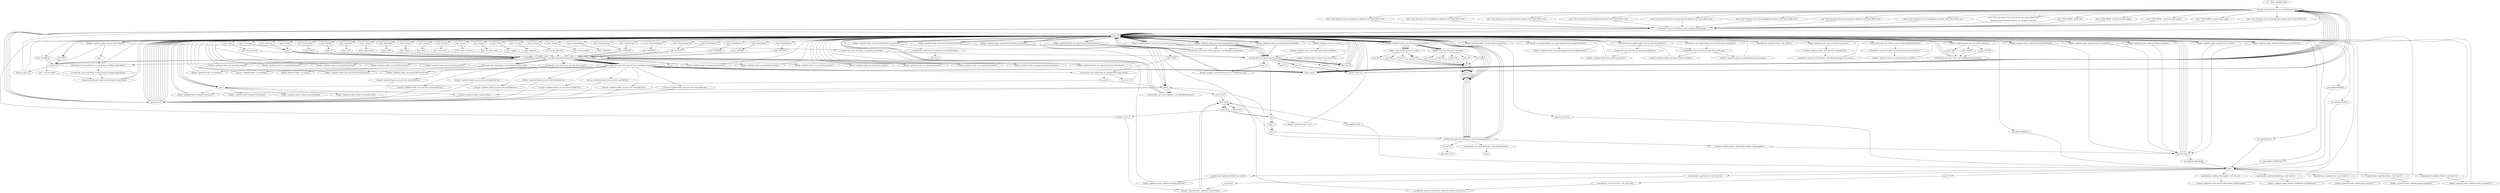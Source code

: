 digraph "" {
    "r0 := @this: goldchat.loader"
    "staticget <java.lang.System: java.io.PrintStream out>"
    "r0 := @this: goldchat.loader"->"staticget <java.lang.System: java.io.PrintStream out>";
    "push \"GOLD Chat Room v5.0 by Chat-Forum.com (Client Build 5.00a)\r\n\u00a9Copyright 2010 ASCII Software Ltd, All Rights Reserved.\""
    "staticget <java.lang.System: java.io.PrintStream out>"->"push \"GOLD Chat Room v5.0 by Chat-Forum.com (Client Build 5.00a)\r\n\u00a9Copyright 2010 ASCII Software Ltd, All Rights Reserved.\"";
    "virtualinvoke <java.io.PrintStream: void println(java.lang.String)>"
    "push \"GOLD Chat Room v5.0 by Chat-Forum.com (Client Build 5.00a)\r\n\u00a9Copyright 2010 ASCII Software Ltd, All Rights Reserved.\""->"virtualinvoke <java.io.PrintStream: void println(java.lang.String)>";
    "load.r r0"
    "virtualinvoke <java.io.PrintStream: void println(java.lang.String)>"->"load.r r0";
    "load.r r0"->"load.r r0";
    "push \"RoomId\""
    "load.r r0"->"push \"RoomId\"";
    "push \"#\""
    "push \"RoomId\""->"push \"#\"";
    "virtualinvoke <goldchat.loader: java.lang.String getParameter(java.lang.String,java.lang.String)>"
    "push \"#\""->"virtualinvoke <goldchat.loader: java.lang.String getParameter(java.lang.String,java.lang.String)>";
    "fieldput <goldchat.loader: java.lang.String RoomId>"
    "virtualinvoke <goldchat.loader: java.lang.String getParameter(java.lang.String,java.lang.String)>"->"fieldput <goldchat.loader: java.lang.String RoomId>";
    "fieldput <goldchat.loader: java.lang.String RoomId>"->"load.r r0";
    "push \"AsciiDebug\""
    "load.r r0"->"push \"AsciiDebug\"";
    "push \"0\""
    "push \"AsciiDebug\""->"push \"0\"";
    "push \"0\""->"virtualinvoke <goldchat.loader: java.lang.String getParameter(java.lang.String,java.lang.String)>";
    "push \"1\""
    "virtualinvoke <goldchat.loader: java.lang.String getParameter(java.lang.String,java.lang.String)>"->"push \"1\"";
    "virtualinvoke <java.lang.String: int compareTo(java.lang.String)>"
    "push \"1\""->"virtualinvoke <java.lang.String: int compareTo(java.lang.String)>";
    "ifne push 0"
    "virtualinvoke <java.lang.String: int compareTo(java.lang.String)>"->"ifne push 0";
    "push 1"
    "ifne push 0"->"push 1";
    "staticput <goldchat.loader: boolean Debug>"
    "push 1"->"staticput <goldchat.loader: boolean Debug>";
    "goto load.r r0"
    "staticput <goldchat.loader: boolean Debug>"->"goto load.r r0";
    "goto load.r r0"->"load.r r0";
    "push \"PID\""
    "load.r r0"->"push \"PID\"";
    "push \"PID\""->"push \"0\"";
    "push \"0\""->"virtualinvoke <goldchat.loader: java.lang.String getParameter(java.lang.String,java.lang.String)>";
    "virtualinvoke <goldchat.loader: java.lang.String getParameter(java.lang.String,java.lang.String)>"->"push \"0\"";
    "ifcmpne.r load.r r0"
    "push \"0\""->"ifcmpne.r load.r r0";
    "ifcmpne.r load.r r0"->"staticget <java.lang.System: java.io.PrintStream out>";
    "push \"CODE ERROR - Invalid PID\""
    "staticget <java.lang.System: java.io.PrintStream out>"->"push \"CODE ERROR - Invalid PID\"";
    "push \"CODE ERROR - Invalid PID\""->"virtualinvoke <java.io.PrintStream: void println(java.lang.String)>";
    "virtualinvoke <java.io.PrintStream: void println(java.lang.String)>"->"goto load.r r0";
    "goto load.r r0"->"load.r r0";
    "load.r r0"->"load.r r0";
    "push \"LoopDelay\""
    "load.r r0"->"push \"LoopDelay\"";
    "push \"100\""
    "push \"LoopDelay\""->"push \"100\"";
    "push \"100\""->"virtualinvoke <goldchat.loader: java.lang.String getParameter(java.lang.String,java.lang.String)>";
    "staticinvoke <java.lang.Integer: int parseInt(java.lang.String)>"
    "virtualinvoke <goldchat.loader: java.lang.String getParameter(java.lang.String,java.lang.String)>"->"staticinvoke <java.lang.Integer: int parseInt(java.lang.String)>";
    "fieldput <goldchat.loader: int loopDelay>"
    "staticinvoke <java.lang.Integer: int parseInt(java.lang.String)>"->"fieldput <goldchat.loader: int loopDelay>";
    "fieldput <goldchat.loader: int loopDelay>"->"load.r r0";
    "push \"RoomDelay\""
    "load.r r0"->"push \"RoomDelay\"";
    "push \"1000\""
    "push \"RoomDelay\""->"push \"1000\"";
    "push \"1000\""->"virtualinvoke <goldchat.loader: java.lang.String getParameter(java.lang.String,java.lang.String)>";
    "virtualinvoke <goldchat.loader: java.lang.String getParameter(java.lang.String,java.lang.String)>"->"staticinvoke <java.lang.Integer: int parseInt(java.lang.String)>";
    "staticput <goldchat.loader: int roomDelay>"
    "staticinvoke <java.lang.Integer: int parseInt(java.lang.String)>"->"staticput <goldchat.loader: int roomDelay>";
    "staticput <goldchat.loader: int roomDelay>"->"load.r r0";
    "load.r r0"->"load.r r0";
    "push \"Action1\""
    "load.r r0"->"push \"Action1\"";
    "push \"laughs out loud\""
    "push \"Action1\""->"push \"laughs out loud\"";
    "push \"laughs out loud\""->"virtualinvoke <goldchat.loader: java.lang.String getParameter(java.lang.String,java.lang.String)>";
    "fieldput <goldchat.loader: java.lang.String Action1>"
    "virtualinvoke <goldchat.loader: java.lang.String getParameter(java.lang.String,java.lang.String)>"->"fieldput <goldchat.loader: java.lang.String Action1>";
    "fieldput <goldchat.loader: java.lang.String Action1>"->"load.r r0";
    "load.r r0"->"load.r r0";
    "push \"Action2\""
    "load.r r0"->"push \"Action2\"";
    "push \"looks around\""
    "push \"Action2\""->"push \"looks around\"";
    "push \"looks around\""->"virtualinvoke <goldchat.loader: java.lang.String getParameter(java.lang.String,java.lang.String)>";
    "fieldput <goldchat.loader: java.lang.String Action2>"
    "virtualinvoke <goldchat.loader: java.lang.String getParameter(java.lang.String,java.lang.String)>"->"fieldput <goldchat.loader: java.lang.String Action2>";
    "fieldput <goldchat.loader: java.lang.String Action2>"->"load.r r0";
    "load.r r0"->"load.r r0";
    "push \"Action3\""
    "load.r r0"->"push \"Action3\"";
    "push \"smiles\""
    "push \"Action3\""->"push \"smiles\"";
    "push \"smiles\""->"virtualinvoke <goldchat.loader: java.lang.String getParameter(java.lang.String,java.lang.String)>";
    "fieldput <goldchat.loader: java.lang.String Action3>"
    "virtualinvoke <goldchat.loader: java.lang.String getParameter(java.lang.String,java.lang.String)>"->"fieldput <goldchat.loader: java.lang.String Action3>";
    "fieldput <goldchat.loader: java.lang.String Action3>"->"load.r r0";
    "load.r r0"->"load.r r0";
    "push \"Action4\""
    "load.r r0"->"push \"Action4\"";
    "push \"grins\""
    "push \"Action4\""->"push \"grins\"";
    "push \"grins\""->"virtualinvoke <goldchat.loader: java.lang.String getParameter(java.lang.String,java.lang.String)>";
    "fieldput <goldchat.loader: java.lang.String Action4>"
    "virtualinvoke <goldchat.loader: java.lang.String getParameter(java.lang.String,java.lang.String)>"->"fieldput <goldchat.loader: java.lang.String Action4>";
    "fieldput <goldchat.loader: java.lang.String Action4>"->"load.r r0";
    "load.r r0"->"load.r r0";
    "push \"Action5\""
    "load.r r0"->"push \"Action5\"";
    "push \"runs away\""
    "push \"Action5\""->"push \"runs away\"";
    "push \"runs away\""->"virtualinvoke <goldchat.loader: java.lang.String getParameter(java.lang.String,java.lang.String)>";
    "fieldput <goldchat.loader: java.lang.String Action5>"
    "virtualinvoke <goldchat.loader: java.lang.String getParameter(java.lang.String,java.lang.String)>"->"fieldput <goldchat.loader: java.lang.String Action5>";
    "fieldput <goldchat.loader: java.lang.String Action5>"->"load.r r0";
    "load.r r0"->"load.r r0";
    "push \"Action6\""
    "load.r r0"->"push \"Action6\"";
    "push \"cries like a baby\""
    "push \"Action6\""->"push \"cries like a baby\"";
    "push \"cries like a baby\""->"virtualinvoke <goldchat.loader: java.lang.String getParameter(java.lang.String,java.lang.String)>";
    "fieldput <goldchat.loader: java.lang.String Action6>"
    "virtualinvoke <goldchat.loader: java.lang.String getParameter(java.lang.String,java.lang.String)>"->"fieldput <goldchat.loader: java.lang.String Action6>";
    "fieldput <goldchat.loader: java.lang.String Action6>"->"load.r r0";
    "load.r r0"->"load.r r0";
    "push \"Action7\""
    "load.r r0"->"push \"Action7\"";
    "push \"giggles\""
    "push \"Action7\""->"push \"giggles\"";
    "push \"giggles\""->"virtualinvoke <goldchat.loader: java.lang.String getParameter(java.lang.String,java.lang.String)>";
    "fieldput <goldchat.loader: java.lang.String Action7>"
    "virtualinvoke <goldchat.loader: java.lang.String getParameter(java.lang.String,java.lang.String)>"->"fieldput <goldchat.loader: java.lang.String Action7>";
    "fieldput <goldchat.loader: java.lang.String Action7>"->"load.r r0";
    "load.r r0"->"load.r r0";
    "push \"Action8\""
    "load.r r0"->"push \"Action8\"";
    "push \"applauds\""
    "push \"Action8\""->"push \"applauds\"";
    "push \"applauds\""->"virtualinvoke <goldchat.loader: java.lang.String getParameter(java.lang.String,java.lang.String)>";
    "fieldput <goldchat.loader: java.lang.String Action8>"
    "virtualinvoke <goldchat.loader: java.lang.String getParameter(java.lang.String,java.lang.String)>"->"fieldput <goldchat.loader: java.lang.String Action8>";
    "fieldput <goldchat.loader: java.lang.String Action8>"->"load.r r0";
    "load.r r0"->"load.r r0";
    "push \"Action9\""
    "load.r r0"->"push \"Action9\"";
    "push \"will be right back\""
    "push \"Action9\""->"push \"will be right back\"";
    "push \"will be right back\""->"virtualinvoke <goldchat.loader: java.lang.String getParameter(java.lang.String,java.lang.String)>";
    "fieldput <goldchat.loader: java.lang.String Action9>"
    "virtualinvoke <goldchat.loader: java.lang.String getParameter(java.lang.String,java.lang.String)>"->"fieldput <goldchat.loader: java.lang.String Action9>";
    "fieldput <goldchat.loader: java.lang.String Action9>"->"load.r r0";
    "load.r r0"->"load.r r0";
    "push \"Action10\""
    "load.r r0"->"push \"Action10\"";
    "push \"waves goodbye\""
    "push \"Action10\""->"push \"waves goodbye\"";
    "push \"waves goodbye\""->"virtualinvoke <goldchat.loader: java.lang.String getParameter(java.lang.String,java.lang.String)>";
    "fieldput <goldchat.loader: java.lang.String Action10>"
    "virtualinvoke <goldchat.loader: java.lang.String getParameter(java.lang.String,java.lang.String)>"->"fieldput <goldchat.loader: java.lang.String Action10>";
    "fieldput <goldchat.loader: java.lang.String Action10>"->"load.r r0";
    "push \"PrimaryBgColor\""
    "load.r r0"->"push \"PrimaryBgColor\"";
    "push \"#0022AA\""
    "push \"PrimaryBgColor\""->"push \"#0022AA\"";
    "push \"#0022AA\""->"virtualinvoke <goldchat.loader: java.lang.String getParameter(java.lang.String,java.lang.String)>";
    "staticinvoke <java.awt.Color: java.awt.Color decode(java.lang.String)>"
    "virtualinvoke <goldchat.loader: java.lang.String getParameter(java.lang.String,java.lang.String)>"->"staticinvoke <java.awt.Color: java.awt.Color decode(java.lang.String)>";
    "staticput <goldchat.loader: java.awt.Color primaryBgColor>"
    "staticinvoke <java.awt.Color: java.awt.Color decode(java.lang.String)>"->"staticput <goldchat.loader: java.awt.Color primaryBgColor>";
    "staticput <goldchat.loader: java.awt.Color primaryBgColor>"->"goto load.r r0";
    "goto load.r r0"->"load.r r0";
    "push \"PrimaryFgColor\""
    "load.r r0"->"push \"PrimaryFgColor\"";
    "push \"#FFFFFF\""
    "push \"PrimaryFgColor\""->"push \"#FFFFFF\"";
    "push \"#FFFFFF\""->"virtualinvoke <goldchat.loader: java.lang.String getParameter(java.lang.String,java.lang.String)>";
    "virtualinvoke <goldchat.loader: java.lang.String getParameter(java.lang.String,java.lang.String)>"->"staticinvoke <java.awt.Color: java.awt.Color decode(java.lang.String)>";
    "staticput <goldchat.loader: java.awt.Color primaryFgColor>"
    "staticinvoke <java.awt.Color: java.awt.Color decode(java.lang.String)>"->"staticput <goldchat.loader: java.awt.Color primaryFgColor>";
    "staticput <goldchat.loader: java.awt.Color primaryFgColor>"->"goto load.r r0";
    "goto load.r r0"->"load.r r0";
    "push \"SecondaryBgColor\""
    "load.r r0"->"push \"SecondaryBgColor\"";
    "push \"#EEEEFF\""
    "push \"SecondaryBgColor\""->"push \"#EEEEFF\"";
    "push \"#EEEEFF\""->"virtualinvoke <goldchat.loader: java.lang.String getParameter(java.lang.String,java.lang.String)>";
    "virtualinvoke <goldchat.loader: java.lang.String getParameter(java.lang.String,java.lang.String)>"->"staticinvoke <java.awt.Color: java.awt.Color decode(java.lang.String)>";
    "staticput <goldchat.loader: java.awt.Color secondaryBgColor>"
    "staticinvoke <java.awt.Color: java.awt.Color decode(java.lang.String)>"->"staticput <goldchat.loader: java.awt.Color secondaryBgColor>";
    "staticput <goldchat.loader: java.awt.Color secondaryBgColor>"->"goto load.r r0";
    "goto load.r r0"->"load.r r0";
    "push \"SecondaryFgColor\""
    "load.r r0"->"push \"SecondaryFgColor\"";
    "push \"#333333\""
    "push \"SecondaryFgColor\""->"push \"#333333\"";
    "push \"#333333\""->"virtualinvoke <goldchat.loader: java.lang.String getParameter(java.lang.String,java.lang.String)>";
    "virtualinvoke <goldchat.loader: java.lang.String getParameter(java.lang.String,java.lang.String)>"->"staticinvoke <java.awt.Color: java.awt.Color decode(java.lang.String)>";
    "staticput <goldchat.loader: java.awt.Color secondaryFgColor>"
    "staticinvoke <java.awt.Color: java.awt.Color decode(java.lang.String)>"->"staticput <goldchat.loader: java.awt.Color secondaryFgColor>";
    "staticput <goldchat.loader: java.awt.Color secondaryFgColor>"->"goto load.r r0";
    "goto load.r r0"->"load.r r0";
    "push \"ButtonBgColor\""
    "load.r r0"->"push \"ButtonBgColor\"";
    "push \"#EEEEF8\""
    "push \"ButtonBgColor\""->"push \"#EEEEF8\"";
    "push \"#EEEEF8\""->"virtualinvoke <goldchat.loader: java.lang.String getParameter(java.lang.String,java.lang.String)>";
    "virtualinvoke <goldchat.loader: java.lang.String getParameter(java.lang.String,java.lang.String)>"->"staticinvoke <java.awt.Color: java.awt.Color decode(java.lang.String)>";
    "staticput <goldchat.loader: java.awt.Color buttonBgColor>"
    "staticinvoke <java.awt.Color: java.awt.Color decode(java.lang.String)>"->"staticput <goldchat.loader: java.awt.Color buttonBgColor>";
    "staticput <goldchat.loader: java.awt.Color buttonBgColor>"->"goto load.r r0";
    "goto load.r r0"->"load.r r0";
    "push \"ButtonFgColor\""
    "load.r r0"->"push \"ButtonFgColor\"";
    "push \"ButtonFgColor\""->"push \"#333333\"";
    "push \"#333333\""->"virtualinvoke <goldchat.loader: java.lang.String getParameter(java.lang.String,java.lang.String)>";
    "virtualinvoke <goldchat.loader: java.lang.String getParameter(java.lang.String,java.lang.String)>"->"staticinvoke <java.awt.Color: java.awt.Color decode(java.lang.String)>";
    "staticput <goldchat.loader: java.awt.Color buttonFgColor>"
    "staticinvoke <java.awt.Color: java.awt.Color decode(java.lang.String)>"->"staticput <goldchat.loader: java.awt.Color buttonFgColor>";
    "staticput <goldchat.loader: java.awt.Color buttonFgColor>"->"goto load.r r0";
    "goto load.r r0"->"load.r r0";
    "push \"InputBgColor\""
    "load.r r0"->"push \"InputBgColor\"";
    "push \"InputBgColor\""->"push \"#FFFFFF\"";
    "push \"#FFFFFF\""->"virtualinvoke <goldchat.loader: java.lang.String getParameter(java.lang.String,java.lang.String)>";
    "virtualinvoke <goldchat.loader: java.lang.String getParameter(java.lang.String,java.lang.String)>"->"staticinvoke <java.awt.Color: java.awt.Color decode(java.lang.String)>";
    "staticput <goldchat.loader: java.awt.Color inputBgColor>"
    "staticinvoke <java.awt.Color: java.awt.Color decode(java.lang.String)>"->"staticput <goldchat.loader: java.awt.Color inputBgColor>";
    "staticput <goldchat.loader: java.awt.Color inputBgColor>"->"goto load.r r0";
    "goto load.r r0"->"load.r r0";
    "push \"InputFgColor\""
    "load.r r0"->"push \"InputFgColor\"";
    "push \"#000000\""
    "push \"InputFgColor\""->"push \"#000000\"";
    "push \"#000000\""->"virtualinvoke <goldchat.loader: java.lang.String getParameter(java.lang.String,java.lang.String)>";
    "virtualinvoke <goldchat.loader: java.lang.String getParameter(java.lang.String,java.lang.String)>"->"staticinvoke <java.awt.Color: java.awt.Color decode(java.lang.String)>";
    "staticput <goldchat.loader: java.awt.Color inputFgColor>"
    "staticinvoke <java.awt.Color: java.awt.Color decode(java.lang.String)>"->"staticput <goldchat.loader: java.awt.Color inputFgColor>";
    "staticput <goldchat.loader: java.awt.Color inputFgColor>"->"goto load.r r0";
    "goto load.r r0"->"load.r r0";
    "push \"OutputBgColor\""
    "load.r r0"->"push \"OutputBgColor\"";
    "push \"#FCFCFF\""
    "push \"OutputBgColor\""->"push \"#FCFCFF\"";
    "push \"#FCFCFF\""->"virtualinvoke <goldchat.loader: java.lang.String getParameter(java.lang.String,java.lang.String)>";
    "virtualinvoke <goldchat.loader: java.lang.String getParameter(java.lang.String,java.lang.String)>"->"staticinvoke <java.awt.Color: java.awt.Color decode(java.lang.String)>";
    "staticput <goldchat.loader: java.awt.Color outputBgColor>"
    "staticinvoke <java.awt.Color: java.awt.Color decode(java.lang.String)>"->"staticput <goldchat.loader: java.awt.Color outputBgColor>";
    "staticput <goldchat.loader: java.awt.Color outputBgColor>"->"goto load.r r0";
    "goto load.r r0"->"load.r r0";
    "virtualinvoke <java.applet.Applet: java.applet.AppletContext getAppletContext()>"
    "load.r r0"->"virtualinvoke <java.applet.Applet: java.applet.AppletContext getAppletContext()>";
    "staticput <goldchat.loader: java.applet.AppletContext myAppletContext>"
    "virtualinvoke <java.applet.Applet: java.applet.AppletContext getAppletContext()>"->"staticput <goldchat.loader: java.applet.AppletContext myAppletContext>";
    "staticput <goldchat.loader: java.applet.AppletContext myAppletContext>"->"load.r r0";
    "load.r r0"->"load.r r0";
    "virtualinvoke <java.applet.Applet: java.net.URL getCodeBase()>"
    "load.r r0"->"virtualinvoke <java.applet.Applet: java.net.URL getCodeBase()>";
    "virtualinvoke <java.net.URL: java.lang.String getHost()>"
    "virtualinvoke <java.applet.Applet: java.net.URL getCodeBase()>"->"virtualinvoke <java.net.URL: java.lang.String getHost()>";
    "fieldput <goldchat.loader: java.lang.String myhost>"
    "virtualinvoke <java.net.URL: java.lang.String getHost()>"->"fieldput <goldchat.loader: java.lang.String myhost>";
    "fieldput <goldchat.loader: java.lang.String myhost>"->"load.r r0";
    "load.r r0"->"virtualinvoke <java.applet.Applet: java.net.URL getCodeBase()>";
    "virtualinvoke <java.net.URL: java.lang.String toString()>"
    "virtualinvoke <java.applet.Applet: java.net.URL getCodeBase()>"->"virtualinvoke <java.net.URL: java.lang.String toString()>";
    "staticput <goldchat.loader: java.lang.String myCodeBase>"
    "virtualinvoke <java.net.URL: java.lang.String toString()>"->"staticput <goldchat.loader: java.lang.String myCodeBase>";
    "staticput <goldchat.loader: java.lang.String myCodeBase>"->"load.r r0";
    "specialinvoke <goldchat.loader: void _$3507()>"
    "load.r r0"->"specialinvoke <goldchat.loader: void _$3507()>";
    "specialinvoke <goldchat.loader: void _$3507()>"->"load.r r0";
    "fieldget <goldchat.loader: jclass.bwt.JCList OutputList>"
    "load.r r0"->"fieldget <goldchat.loader: jclass.bwt.JCList OutputList>";
    "staticget <goldchat.loader: java.awt.Color outputBgColor>"
    "fieldget <goldchat.loader: jclass.bwt.JCList OutputList>"->"staticget <goldchat.loader: java.awt.Color outputBgColor>";
    "virtualinvoke <jclass.bwt.JCContainer: void setBackground(java.awt.Color)>"
    "staticget <goldchat.loader: java.awt.Color outputBgColor>"->"virtualinvoke <jclass.bwt.JCContainer: void setBackground(java.awt.Color)>";
    "virtualinvoke <jclass.bwt.JCContainer: void setBackground(java.awt.Color)>"->"load.r r0";
    "fieldget <goldchat.loader: java.awt.Label TitleTxt>"
    "load.r r0"->"fieldget <goldchat.loader: java.awt.Label TitleTxt>";
    "push \" \""
    "fieldget <goldchat.loader: java.awt.Label TitleTxt>"->"push \" \"";
    "staticinvoke <java.lang.String: java.lang.String valueOf(java.lang.Object)>"
    "push \" \""->"staticinvoke <java.lang.String: java.lang.String valueOf(java.lang.Object)>";
    "staticinvoke <java.lang.String: java.lang.String valueOf(java.lang.Object)>"->"load.r r0";
    "push \"Title\""
    "load.r r0"->"push \"Title\"";
    "push \"Live Chat Room\""
    "push \"Title\""->"push \"Live Chat Room\"";
    "push \"Live Chat Room\""->"virtualinvoke <goldchat.loader: java.lang.String getParameter(java.lang.String,java.lang.String)>";
    "virtualinvoke <goldchat.loader: java.lang.String getParameter(java.lang.String,java.lang.String)>"->"staticinvoke <java.lang.String: java.lang.String valueOf(java.lang.Object)>";
    "virtualinvoke <java.lang.String: java.lang.String concat(java.lang.String)>"
    "staticinvoke <java.lang.String: java.lang.String valueOf(java.lang.Object)>"->"virtualinvoke <java.lang.String: java.lang.String concat(java.lang.String)>";
    "virtualinvoke <java.awt.Label: void setText(java.lang.String)>"
    "virtualinvoke <java.lang.String: java.lang.String concat(java.lang.String)>"->"virtualinvoke <java.awt.Label: void setText(java.lang.String)>";
    "virtualinvoke <java.awt.Label: void setText(java.lang.String)>"->"load.r r0";
    "load.r r0"->"fieldget <goldchat.loader: java.awt.Label TitleTxt>";
    "virtualinvoke <java.awt.Label: java.lang.String getText()>"
    "fieldget <goldchat.loader: java.awt.Label TitleTxt>"->"virtualinvoke <java.awt.Label: java.lang.String getText()>";
    "virtualinvoke <java.lang.String: int length()>"
    "virtualinvoke <java.awt.Label: java.lang.String getText()>"->"virtualinvoke <java.lang.String: int length()>";
    "push 50"
    "virtualinvoke <java.lang.String: int length()>"->"push 50";
    "ifcmple.i load.r r0"
    "push 50"->"ifcmple.i load.r r0";
    "ifcmple.i load.r r0"->"load.r r0";
    "load.r r0"->"fieldget <goldchat.loader: java.awt.Label TitleTxt>";
    "push \" Live Chat Room\""
    "fieldget <goldchat.loader: java.awt.Label TitleTxt>"->"push \" Live Chat Room\"";
    "push \" Live Chat Room\""->"virtualinvoke <java.awt.Label: void setText(java.lang.String)>";
    "virtualinvoke <java.awt.Label: void setText(java.lang.String)>"->"load.r r0";
    "load.r r0"->"load.r r0";
    "push \"Username\""
    "load.r r0"->"push \"Username\"";
    "push \"\""
    "push \"Username\""->"push \"\"";
    "push \"\""->"virtualinvoke <goldchat.loader: java.lang.String getParameter(java.lang.String,java.lang.String)>";
    "fieldput <goldchat.loader: java.lang.String ParamUsername>"
    "virtualinvoke <goldchat.loader: java.lang.String getParameter(java.lang.String,java.lang.String)>"->"fieldput <goldchat.loader: java.lang.String ParamUsername>";
    "fieldput <goldchat.loader: java.lang.String ParamUsername>"->"load.r r0";
    "fieldget <goldchat.loader: java.lang.String ParamUsername>"
    "load.r r0"->"fieldget <goldchat.loader: java.lang.String ParamUsername>";
    "fieldget <goldchat.loader: java.lang.String ParamUsername>"->"virtualinvoke <java.lang.String: int length()>";
    "ifeq load.r r0"
    "virtualinvoke <java.lang.String: int length()>"->"ifeq load.r r0";
    "ifeq load.r r0"->"load.r r0";
    "load.r r0"->"fieldget <goldchat.loader: java.lang.String ParamUsername>";
    "fieldget <goldchat.loader: java.lang.String ParamUsername>"->"virtualinvoke <java.lang.String: int length()>";
    "push 3"
    "virtualinvoke <java.lang.String: int length()>"->"push 3";
    "ifcmplt.i staticget <java.lang.System: java.io.PrintStream out>"
    "push 3"->"ifcmplt.i staticget <java.lang.System: java.io.PrintStream out>";
    "ifcmplt.i staticget <java.lang.System: java.io.PrintStream out>"->"load.r r0";
    "load.r r0"->"fieldget <goldchat.loader: java.lang.String ParamUsername>";
    "fieldget <goldchat.loader: java.lang.String ParamUsername>"->"virtualinvoke <java.lang.String: int length()>";
    "push 15"
    "virtualinvoke <java.lang.String: int length()>"->"push 15";
    "push 15"->"ifcmple.i load.r r0";
    "ifcmple.i load.r r0"->"staticget <java.lang.System: java.io.PrintStream out>";
    "push \"CODE ERROR - Invalid Username Length\""
    "staticget <java.lang.System: java.io.PrintStream out>"->"push \"CODE ERROR - Invalid Username Length\"";
    "push \"CODE ERROR - Invalid Username Length\""->"virtualinvoke <java.io.PrintStream: void println(java.lang.String)>";
    "virtualinvoke <java.io.PrintStream: void println(java.lang.String)>"->"goto load.r r0";
    "goto load.r r0"->"load.r r0";
    "load.r r0"->"load.r r0";
    "push \"Password\""
    "load.r r0"->"push \"Password\"";
    "push \"Password\""->"push \"\"";
    "push \"\""->"virtualinvoke <goldchat.loader: java.lang.String getParameter(java.lang.String,java.lang.String)>";
    "virtualinvoke <java.lang.String: java.lang.String trim()>"
    "virtualinvoke <goldchat.loader: java.lang.String getParameter(java.lang.String,java.lang.String)>"->"virtualinvoke <java.lang.String: java.lang.String trim()>";
    "fieldput <goldchat.loader: java.lang.String ParamPassword>"
    "virtualinvoke <java.lang.String: java.lang.String trim()>"->"fieldput <goldchat.loader: java.lang.String ParamPassword>";
    "fieldput <goldchat.loader: java.lang.String ParamPassword>"->"load.r r0";
    "fieldget <goldchat.loader: java.lang.String ParamPassword>"
    "load.r r0"->"fieldget <goldchat.loader: java.lang.String ParamPassword>";
    "fieldget <goldchat.loader: java.lang.String ParamPassword>"->"virtualinvoke <java.lang.String: int length()>";
    "virtualinvoke <java.lang.String: int length()>"->"ifeq load.r r0";
    "ifeq load.r r0"->"load.r r0";
    "load.r r0"->"fieldget <goldchat.loader: java.lang.String ParamPassword>";
    "fieldget <goldchat.loader: java.lang.String ParamPassword>"->"virtualinvoke <java.lang.String: int length()>";
    "virtualinvoke <java.lang.String: int length()>"->"push 3";
    "push 3"->"ifcmplt.i staticget <java.lang.System: java.io.PrintStream out>";
    "ifcmplt.i staticget <java.lang.System: java.io.PrintStream out>"->"load.r r0";
    "load.r r0"->"fieldget <goldchat.loader: java.lang.String ParamPassword>";
    "fieldget <goldchat.loader: java.lang.String ParamPassword>"->"virtualinvoke <java.lang.String: int length()>";
    "virtualinvoke <java.lang.String: int length()>"->"push 15";
    "push 15"->"ifcmple.i load.r r0";
    "ifcmple.i load.r r0"->"staticget <java.lang.System: java.io.PrintStream out>";
    "push \"CODE ERROR - Invalid Password Length\""
    "staticget <java.lang.System: java.io.PrintStream out>"->"push \"CODE ERROR - Invalid Password Length\"";
    "push \"CODE ERROR - Invalid Password Length\""->"virtualinvoke <java.io.PrintStream: void println(java.lang.String)>";
    "virtualinvoke <java.io.PrintStream: void println(java.lang.String)>"->"goto load.r r0";
    "goto load.r r0"->"load.r r0";
    "load.r r0"->"load.r r0";
    "push \"Profile\""
    "load.r r0"->"push \"Profile\"";
    "push \"Profile\""->"push \"\"";
    "push \"\""->"virtualinvoke <goldchat.loader: java.lang.String getParameter(java.lang.String,java.lang.String)>";
    "virtualinvoke <goldchat.loader: java.lang.String getParameter(java.lang.String,java.lang.String)>"->"virtualinvoke <java.lang.String: java.lang.String trim()>";
    "fieldput <goldchat.loader: java.lang.String ParamProfile>"
    "virtualinvoke <java.lang.String: java.lang.String trim()>"->"fieldput <goldchat.loader: java.lang.String ParamProfile>";
    "fieldput <goldchat.loader: java.lang.String ParamProfile>"->"load.r r0";
    "fieldget <goldchat.loader: java.lang.String ParamProfile>"
    "load.r r0"->"fieldget <goldchat.loader: java.lang.String ParamProfile>";
    "fieldget <goldchat.loader: java.lang.String ParamProfile>"->"virtualinvoke <java.lang.String: int length()>";
    "virtualinvoke <java.lang.String: int length()>"->"ifeq load.r r0";
    "ifeq load.r r0"->"load.r r0";
    "load.r r0"->"fieldget <goldchat.loader: java.lang.String ParamProfile>";
    "fieldget <goldchat.loader: java.lang.String ParamProfile>"->"virtualinvoke <java.lang.String: int length()>";
    "push 80"
    "virtualinvoke <java.lang.String: int length()>"->"push 80";
    "push 80"->"ifcmple.i load.r r0";
    "ifcmple.i load.r r0"->"staticget <java.lang.System: java.io.PrintStream out>";
    "push \"CODE ERROR - Invalid Profile Length\""
    "staticget <java.lang.System: java.io.PrintStream out>"->"push \"CODE ERROR - Invalid Profile Length\"";
    "push \"CODE ERROR - Invalid Profile Length\""->"virtualinvoke <java.io.PrintStream: void println(java.lang.String)>";
    "virtualinvoke <java.io.PrintStream: void println(java.lang.String)>"->"goto load.r r0";
    "goto load.r r0"->"load.r r0";
    "load.r r0"->"load.r r0";
    "push \"AutoConnect\""
    "load.r r0"->"push \"AutoConnect\"";
    "push \"FALSE\""
    "push \"AutoConnect\""->"push \"FALSE\"";
    "push \"FALSE\""->"virtualinvoke <goldchat.loader: java.lang.String getParameter(java.lang.String,java.lang.String)>";
    "fieldput <goldchat.loader: java.lang.String ParamAutoConnect>"
    "virtualinvoke <goldchat.loader: java.lang.String getParameter(java.lang.String,java.lang.String)>"->"fieldput <goldchat.loader: java.lang.String ParamAutoConnect>";
    "fieldput <goldchat.loader: java.lang.String ParamAutoConnect>"->"load.r r0";
    "push 0"
    "load.r r0"->"push 0";
    "fieldput <goldchat.loader: boolean AutoConnect>"
    "push 0"->"fieldput <goldchat.loader: boolean AutoConnect>";
    "fieldput <goldchat.loader: boolean AutoConnect>"->"load.r r0";
    "fieldget <goldchat.loader: java.lang.String ParamAutoConnect>"
    "load.r r0"->"fieldget <goldchat.loader: java.lang.String ParamAutoConnect>";
    "fieldget <goldchat.loader: java.lang.String ParamAutoConnect>"->"virtualinvoke <java.lang.String: int length()>";
    "virtualinvoke <java.lang.String: int length()>"->"ifeq load.r r0";
    "ifeq load.r r0"->"load.r r0";
    "load.r r0"->"fieldget <goldchat.loader: java.lang.String ParamAutoConnect>";
    "push \"TRUE\""
    "fieldget <goldchat.loader: java.lang.String ParamAutoConnect>"->"push \"TRUE\"";
    "push \"TRUE\""->"virtualinvoke <java.lang.String: int compareTo(java.lang.String)>";
    "ifne load.r r0"
    "virtualinvoke <java.lang.String: int compareTo(java.lang.String)>"->"ifne load.r r0";
    "ifne load.r r0"->"load.r r0";
    "fieldget <goldchat.loader: boolean UsernameLocked>"
    "load.r r0"->"fieldget <goldchat.loader: boolean UsernameLocked>";
    "fieldget <goldchat.loader: boolean UsernameLocked>"->"ifeq load.r r0";
    "ifeq load.r r0"->"load.r r0";
    "load.r r0"->"push 1";
    "push 1"->"fieldput <goldchat.loader: boolean AutoConnect>";
    "fieldput <goldchat.loader: boolean AutoConnect>"->"load.r r0";
    "virtualinvoke <java.applet.Applet: java.net.URL getDocumentBase()>"
    "load.r r0"->"virtualinvoke <java.applet.Applet: java.net.URL getDocumentBase()>";
    "virtualinvoke <java.applet.Applet: java.net.URL getDocumentBase()>"->"virtualinvoke <java.net.URL: java.lang.String toString()>";
    "staticput <goldchat.loader: java.lang.String myDocumentBase>"
    "virtualinvoke <java.net.URL: java.lang.String toString()>"->"staticput <goldchat.loader: java.lang.String myDocumentBase>";
    "staticput <goldchat.loader: java.lang.String myDocumentBase>"->"load.r r0";
    "load.r r0"->"load.r r0";
    "fieldget <goldchat.loader: int myport>"
    "load.r r0"->"fieldget <goldchat.loader: int myport>";
    "staticget <goldchat.loader: java.lang.String myDocumentBase>"
    "fieldget <goldchat.loader: int myport>"->"staticget <goldchat.loader: java.lang.String myDocumentBase>";
    "staticget <goldchat.loader: java.lang.String myDocumentBase>"->"virtualinvoke <java.lang.String: int length()>";
    "mul.i"
    "virtualinvoke <java.lang.String: int length()>"->"mul.i";
    "fieldput <goldchat.loader: int z>"
    "mul.i"->"fieldput <goldchat.loader: int z>";
    "fieldput <goldchat.loader: int z>"->"load.r r0";
    "staticinvoke <java.awt.Toolkit: java.awt.Toolkit getDefaultToolkit()>"
    "load.r r0"->"staticinvoke <java.awt.Toolkit: java.awt.Toolkit getDefaultToolkit()>";
    "virtualinvoke <java.awt.Toolkit: java.awt.Dimension getScreenSize()>"
    "staticinvoke <java.awt.Toolkit: java.awt.Toolkit getDefaultToolkit()>"->"virtualinvoke <java.awt.Toolkit: java.awt.Dimension getScreenSize()>";
    "fieldput <goldchat.loader: java.awt.Dimension screenSize>"
    "virtualinvoke <java.awt.Toolkit: java.awt.Dimension getScreenSize()>"->"fieldput <goldchat.loader: java.awt.Dimension screenSize>";
    "fieldput <goldchat.loader: java.awt.Dimension screenSize>"->"load.r r0";
    "fieldget <goldchat.loader: java.awt.Choice MsgType>"
    "load.r r0"->"fieldget <goldchat.loader: java.awt.Choice MsgType>";
    "push \"SAY\""
    "fieldget <goldchat.loader: java.awt.Choice MsgType>"->"push \"SAY\"";
    "virtualinvoke <java.awt.Choice: void addItem(java.lang.String)>"
    "push \"SAY\""->"virtualinvoke <java.awt.Choice: void addItem(java.lang.String)>";
    "virtualinvoke <java.awt.Choice: void addItem(java.lang.String)>"->"load.r r0";
    "load.r r0"->"fieldget <goldchat.loader: java.awt.Choice MsgType>";
    "push \"THINK\""
    "fieldget <goldchat.loader: java.awt.Choice MsgType>"->"push \"THINK\"";
    "push \"THINK\""->"virtualinvoke <java.awt.Choice: void addItem(java.lang.String)>";
    "virtualinvoke <java.awt.Choice: void addItem(java.lang.String)>"->"load.r r0";
    "load.r r0"->"fieldget <goldchat.loader: java.awt.Choice MsgType>";
    "push \"ACTION\""
    "fieldget <goldchat.loader: java.awt.Choice MsgType>"->"push \"ACTION\"";
    "push \"ACTION\""->"virtualinvoke <java.awt.Choice: void addItem(java.lang.String)>";
    "virtualinvoke <java.awt.Choice: void addItem(java.lang.String)>"->"load.r r0";
    "fieldget <goldchat.loader: java.awt.Label CopyrightTxt>"
    "load.r r0"->"fieldget <goldchat.loader: java.awt.Label CopyrightTxt>";
    "new java.awt.Cursor"
    "fieldget <goldchat.loader: java.awt.Label CopyrightTxt>"->"new java.awt.Cursor";
    "dup1.r"
    "new java.awt.Cursor"->"dup1.r";
    "push 12"
    "dup1.r"->"push 12";
    "specialinvoke <java.awt.Cursor: void <init>(int)>"
    "push 12"->"specialinvoke <java.awt.Cursor: void <init>(int)>";
    "virtualinvoke <java.awt.Component: void setCursor(java.awt.Cursor)>"
    "specialinvoke <java.awt.Cursor: void <init>(int)>"->"virtualinvoke <java.awt.Component: void setCursor(java.awt.Cursor)>";
    "virtualinvoke <java.awt.Component: void setCursor(java.awt.Cursor)>"->"load.r r0";
    "fieldget <goldchat.loader: goldchat.Options myOptions>"
    "load.r r0"->"fieldget <goldchat.loader: goldchat.Options myOptions>";
    "ifnonnull load.r r0"
    "fieldget <goldchat.loader: goldchat.Options myOptions>"->"ifnonnull load.r r0";
    "ifnonnull load.r r0"->"load.r r0";
    "new goldchat.Options"
    "load.r r0"->"new goldchat.Options";
    "new goldchat.Options"->"dup1.r";
    "specialinvoke <goldchat.Options: void <init>()>"
    "dup1.r"->"specialinvoke <goldchat.Options: void <init>()>";
    "fieldput <goldchat.loader: goldchat.Options myOptions>"
    "specialinvoke <goldchat.Options: void <init>()>"->"fieldput <goldchat.loader: goldchat.Options myOptions>";
    "fieldput <goldchat.loader: goldchat.Options myOptions>"->"load.r r0";
    "load.r r0"->"fieldget <goldchat.loader: goldchat.Options myOptions>";
    "fieldget <goldchat.loader: goldchat.Options myOptions>"->"load.r r0";
    "fieldget <goldchat.loader: java.awt.Dimension screenSize>"
    "load.r r0"->"fieldget <goldchat.loader: java.awt.Dimension screenSize>";
    "fieldget <java.awt.Dimension: int width>"
    "fieldget <goldchat.loader: java.awt.Dimension screenSize>"->"fieldget <java.awt.Dimension: int width>";
    "push 250"
    "fieldget <java.awt.Dimension: int width>"->"push 250";
    "sub.i"
    "push 250"->"sub.i";
    "push 2"
    "sub.i"->"push 2";
    "div.i"
    "push 2"->"div.i";
    "div.i"->"load.r r0";
    "load.r r0"->"fieldget <goldchat.loader: java.awt.Dimension screenSize>";
    "fieldget <java.awt.Dimension: int height>"
    "fieldget <goldchat.loader: java.awt.Dimension screenSize>"->"fieldget <java.awt.Dimension: int height>";
    "push 240"
    "fieldget <java.awt.Dimension: int height>"->"push 240";
    "push 240"->"sub.i";
    "sub.i"->"push 2";
    "push 2"->"div.i";
    "virtualinvoke <java.awt.Component: void setLocation(int,int)>"
    "div.i"->"virtualinvoke <java.awt.Component: void setLocation(int,int)>";
    "staticget <goldchat.loader: goldchat.MessageBox myMessageBox>"
    "virtualinvoke <java.awt.Component: void setLocation(int,int)>"->"staticget <goldchat.loader: goldchat.MessageBox myMessageBox>";
    "staticget <goldchat.loader: goldchat.MessageBox myMessageBox>"->"ifnonnull load.r r0";
    "new goldchat.MessageBox"
    "ifnonnull load.r r0"->"new goldchat.MessageBox";
    "new goldchat.MessageBox"->"dup1.r";
    "specialinvoke <goldchat.MessageBox: void <init>()>"
    "dup1.r"->"specialinvoke <goldchat.MessageBox: void <init>()>";
    "staticput <goldchat.loader: goldchat.MessageBox myMessageBox>"
    "specialinvoke <goldchat.MessageBox: void <init>()>"->"staticput <goldchat.loader: goldchat.MessageBox myMessageBox>";
    "staticput <goldchat.loader: goldchat.MessageBox myMessageBox>"->"load.r r0";
    "fieldget <goldchat.loader: goldchat.Score myScore>"
    "load.r r0"->"fieldget <goldchat.loader: goldchat.Score myScore>";
    "fieldget <goldchat.loader: goldchat.Score myScore>"->"ifnonnull load.r r0";
    "ifnonnull load.r r0"->"load.r r0";
    "new goldchat.Score"
    "load.r r0"->"new goldchat.Score";
    "new goldchat.Score"->"dup1.r";
    "specialinvoke <goldchat.Score: void <init>()>"
    "dup1.r"->"specialinvoke <goldchat.Score: void <init>()>";
    "fieldput <goldchat.loader: goldchat.Score myScore>"
    "specialinvoke <goldchat.Score: void <init>()>"->"fieldput <goldchat.loader: goldchat.Score myScore>";
    "fieldput <goldchat.loader: goldchat.Score myScore>"->"load.r r0";
    "load.r r0"->"fieldget <goldchat.loader: goldchat.Score myScore>";
    "fieldget <goldchat.loader: goldchat.Score myScore>"->"load.r r0";
    "load.r r0"->"fieldget <goldchat.loader: java.awt.Dimension screenSize>";
    "fieldget <goldchat.loader: java.awt.Dimension screenSize>"->"fieldget <java.awt.Dimension: int width>";
    "push 500"
    "fieldget <java.awt.Dimension: int width>"->"push 500";
    "push 500"->"sub.i";
    "sub.i"->"push 2";
    "push 2"->"div.i";
    "div.i"->"load.r r0";
    "load.r r0"->"fieldget <goldchat.loader: java.awt.Dimension screenSize>";
    "fieldget <goldchat.loader: java.awt.Dimension screenSize>"->"fieldget <java.awt.Dimension: int height>";
    "push 400"
    "fieldget <java.awt.Dimension: int height>"->"push 400";
    "push 400"->"sub.i";
    "sub.i"->"push 2";
    "push 2"->"div.i";
    "div.i"->"virtualinvoke <java.awt.Component: void setLocation(int,int)>";
    "virtualinvoke <java.awt.Component: void setLocation(int,int)>"->"load.r r0";
    "fieldget <goldchat.loader: goldchat.SetWelcome mySetWelcome>"
    "load.r r0"->"fieldget <goldchat.loader: goldchat.SetWelcome mySetWelcome>";
    "fieldget <goldchat.loader: goldchat.SetWelcome mySetWelcome>"->"ifnonnull load.r r0";
    "ifnonnull load.r r0"->"load.r r0";
    "new goldchat.SetWelcome"
    "load.r r0"->"new goldchat.SetWelcome";
    "new goldchat.SetWelcome"->"dup1.r";
    "specialinvoke <goldchat.SetWelcome: void <init>()>"
    "dup1.r"->"specialinvoke <goldchat.SetWelcome: void <init>()>";
    "fieldput <goldchat.loader: goldchat.SetWelcome mySetWelcome>"
    "specialinvoke <goldchat.SetWelcome: void <init>()>"->"fieldput <goldchat.loader: goldchat.SetWelcome mySetWelcome>";
    "fieldput <goldchat.loader: goldchat.SetWelcome mySetWelcome>"->"load.r r0";
    "load.r r0"->"fieldget <goldchat.loader: goldchat.SetWelcome mySetWelcome>";
    "fieldget <goldchat.loader: goldchat.SetWelcome mySetWelcome>"->"load.r r0";
    "load.r r0"->"fieldget <goldchat.loader: java.awt.Dimension screenSize>";
    "fieldget <goldchat.loader: java.awt.Dimension screenSize>"->"fieldget <java.awt.Dimension: int width>";
    "push 412"
    "fieldget <java.awt.Dimension: int width>"->"push 412";
    "push 412"->"sub.i";
    "sub.i"->"push 2";
    "push 2"->"div.i";
    "div.i"->"load.r r0";
    "load.r r0"->"fieldget <goldchat.loader: java.awt.Dimension screenSize>";
    "fieldget <goldchat.loader: java.awt.Dimension screenSize>"->"fieldget <java.awt.Dimension: int height>";
    "push 185"
    "fieldget <java.awt.Dimension: int height>"->"push 185";
    "push 185"->"sub.i";
    "sub.i"->"push 2";
    "push 2"->"div.i";
    "div.i"->"virtualinvoke <java.awt.Component: void setLocation(int,int)>";
    "virtualinvoke <java.awt.Component: void setLocation(int,int)>"->"load.r r0";
    "fieldget <goldchat.loader: goldchat.SetStaff mySetStaff>"
    "load.r r0"->"fieldget <goldchat.loader: goldchat.SetStaff mySetStaff>";
    "fieldget <goldchat.loader: goldchat.SetStaff mySetStaff>"->"ifnonnull load.r r0";
    "ifnonnull load.r r0"->"load.r r0";
    "new goldchat.SetStaff"
    "load.r r0"->"new goldchat.SetStaff";
    "new goldchat.SetStaff"->"dup1.r";
    "specialinvoke <goldchat.SetStaff: void <init>()>"
    "dup1.r"->"specialinvoke <goldchat.SetStaff: void <init>()>";
    "fieldput <goldchat.loader: goldchat.SetStaff mySetStaff>"
    "specialinvoke <goldchat.SetStaff: void <init>()>"->"fieldput <goldchat.loader: goldchat.SetStaff mySetStaff>";
    "fieldput <goldchat.loader: goldchat.SetStaff mySetStaff>"->"load.r r0";
    "load.r r0"->"fieldget <goldchat.loader: goldchat.SetStaff mySetStaff>";
    "fieldget <goldchat.loader: goldchat.SetStaff mySetStaff>"->"load.r r0";
    "load.r r0"->"fieldget <goldchat.loader: java.awt.Dimension screenSize>";
    "fieldget <goldchat.loader: java.awt.Dimension screenSize>"->"fieldget <java.awt.Dimension: int width>";
    "push 540"
    "fieldget <java.awt.Dimension: int width>"->"push 540";
    "push 540"->"sub.i";
    "sub.i"->"push 2";
    "push 2"->"div.i";
    "div.i"->"load.r r0";
    "load.r r0"->"fieldget <goldchat.loader: java.awt.Dimension screenSize>";
    "fieldget <goldchat.loader: java.awt.Dimension screenSize>"->"fieldget <java.awt.Dimension: int height>";
    "push 310"
    "fieldget <java.awt.Dimension: int height>"->"push 310";
    "push 310"->"sub.i";
    "sub.i"->"push 2";
    "push 2"->"div.i";
    "div.i"->"virtualinvoke <java.awt.Component: void setLocation(int,int)>";
    "virtualinvoke <java.awt.Component: void setLocation(int,int)>"->"load.r r0";
    "fieldget <goldchat.loader: goldchat.SendUrl mySendUrl>"
    "load.r r0"->"fieldget <goldchat.loader: goldchat.SendUrl mySendUrl>";
    "fieldget <goldchat.loader: goldchat.SendUrl mySendUrl>"->"ifnonnull load.r r0";
    "ifnonnull load.r r0"->"load.r r0";
    "new goldchat.SendUrl"
    "load.r r0"->"new goldchat.SendUrl";
    "new goldchat.SendUrl"->"dup1.r";
    "specialinvoke <goldchat.SendUrl: void <init>()>"
    "dup1.r"->"specialinvoke <goldchat.SendUrl: void <init>()>";
    "fieldput <goldchat.loader: goldchat.SendUrl mySendUrl>"
    "specialinvoke <goldchat.SendUrl: void <init>()>"->"fieldput <goldchat.loader: goldchat.SendUrl mySendUrl>";
    "fieldput <goldchat.loader: goldchat.SendUrl mySendUrl>"->"load.r r0";
    "load.r r0"->"fieldget <goldchat.loader: goldchat.SendUrl mySendUrl>";
    "fieldget <goldchat.loader: goldchat.SendUrl mySendUrl>"->"load.r r0";
    "load.r r0"->"fieldget <goldchat.loader: java.awt.Dimension screenSize>";
    "fieldget <goldchat.loader: java.awt.Dimension screenSize>"->"fieldget <java.awt.Dimension: int width>";
    "fieldget <java.awt.Dimension: int width>"->"push 540";
    "push 540"->"sub.i";
    "sub.i"->"push 2";
    "push 2"->"div.i";
    "div.i"->"load.r r0";
    "load.r r0"->"fieldget <goldchat.loader: java.awt.Dimension screenSize>";
    "fieldget <goldchat.loader: java.awt.Dimension screenSize>"->"fieldget <java.awt.Dimension: int height>";
    "push 180"
    "fieldget <java.awt.Dimension: int height>"->"push 180";
    "push 180"->"sub.i";
    "sub.i"->"push 2";
    "push 2"->"div.i";
    "div.i"->"virtualinvoke <java.awt.Component: void setLocation(int,int)>";
    "virtualinvoke <java.awt.Component: void setLocation(int,int)>"->"push 0";
    "store.i $r103"
    "push 0"->"store.i $r103";
    "load.i $r103"
    "store.i $r103"->"load.i $r103";
    "push 20"
    "load.i $r103"->"push 20";
    "ifcmpge.i load.r r0"
    "push 20"->"ifcmpge.i load.r r0";
    "staticget <goldchat.loader: goldchat.Chat[] myChat>"
    "ifcmpge.i load.r r0"->"staticget <goldchat.loader: goldchat.Chat[] myChat>";
    "staticget <goldchat.loader: goldchat.Chat[] myChat>"->"load.i $r103";
    "new goldchat.Chat"
    "load.i $r103"->"new goldchat.Chat";
    "new goldchat.Chat"->"dup1.r";
    "specialinvoke <goldchat.Chat: void <init>()>"
    "dup1.r"->"specialinvoke <goldchat.Chat: void <init>()>";
    "arraywrite.r"
    "specialinvoke <goldchat.Chat: void <init>()>"->"arraywrite.r";
    "arraywrite.r"->"staticget <goldchat.loader: goldchat.Chat[] myChat>";
    "staticget <goldchat.loader: goldchat.Chat[] myChat>"->"load.i $r103";
    "arrayread.r"
    "load.i $r103"->"arrayread.r";
    "arrayread.r"->"load.i $r103";
    "load.i $r103"->"push 20";
    "push 20"->"mul.i";
    "push 10"
    "mul.i"->"push 10";
    "add.i"
    "push 10"->"add.i";
    "add.i"->"load.i $r103";
    "load.i $r103"->"push 20";
    "push 20"->"mul.i";
    "mul.i"->"push 10";
    "push 10"->"add.i";
    "add.i"->"virtualinvoke <java.awt.Component: void setLocation(int,int)>";
    "inc.i $r103 1"
    "virtualinvoke <java.awt.Component: void setLocation(int,int)>"->"inc.i $r103 1";
    "goto load.i $r103"
    "inc.i $r103 1"->"goto load.i $r103";
    "virtualinvoke <java.lang.Throwable: void printStackTrace()>"
    "virtualinvoke <java.awt.Component: void setLocation(int,int)>"->"virtualinvoke <java.lang.Throwable: void printStackTrace()>";
    "return"
    "virtualinvoke <java.lang.Throwable: void printStackTrace()>"->"return";
    "ifcmpge.i load.r r0"->"load.r r0";
    "fieldget <goldchat.loader: jclass.bwt.JCTextField UsernameInp>"
    "load.r r0"->"fieldget <goldchat.loader: jclass.bwt.JCTextField UsernameInp>";
    "virtualinvoke <jclass.bwt.JCComponent: void requestFocus()>"
    "fieldget <goldchat.loader: jclass.bwt.JCTextField UsernameInp>"->"virtualinvoke <jclass.bwt.JCComponent: void requestFocus()>";
    "goto return"
    "virtualinvoke <jclass.bwt.JCComponent: void requestFocus()>"->"goto return";
    "ifcmple.i load.r r0"->"load.r r0";
    "fieldget <goldchat.loader: jclass.bwt.JCTextField ProfileInp>"
    "load.r r0"->"fieldget <goldchat.loader: jclass.bwt.JCTextField ProfileInp>";
    "fieldget <goldchat.loader: jclass.bwt.JCTextField ProfileInp>"->"load.r r0";
    "load.r r0"->"fieldget <goldchat.loader: java.lang.String ParamProfile>";
    "virtualinvoke <jclass.bwt.JCTextComponent: void setText(java.lang.String)>"
    "fieldget <goldchat.loader: java.lang.String ParamProfile>"->"virtualinvoke <jclass.bwt.JCTextComponent: void setText(java.lang.String)>";
    "virtualinvoke <jclass.bwt.JCTextComponent: void setText(java.lang.String)>"->"load.r r0";
    "load.r r0"->"fieldget <goldchat.loader: jclass.bwt.JCTextField ProfileInp>";
    "fieldget <goldchat.loader: jclass.bwt.JCTextField ProfileInp>"->"push 0";
    "virtualinvoke <java.awt.Component: void setEnabled(boolean)>"
    "push 0"->"virtualinvoke <java.awt.Component: void setEnabled(boolean)>";
    "virtualinvoke <java.awt.Component: void setEnabled(boolean)>"->"load.r r0";
    "load.r r0"->"push 1";
    "fieldput <goldchat.loader: boolean ProfileLocked>"
    "push 1"->"fieldput <goldchat.loader: boolean ProfileLocked>";
    "ifcmple.i load.r r0"->"load.r r0";
    "fieldget <goldchat.loader: jclass.bwt.JCTextField PasswordInp>"
    "load.r r0"->"fieldget <goldchat.loader: jclass.bwt.JCTextField PasswordInp>";
    "fieldget <goldchat.loader: jclass.bwt.JCTextField PasswordInp>"->"load.r r0";
    "load.r r0"->"fieldget <goldchat.loader: java.lang.String ParamPassword>";
    "fieldget <goldchat.loader: java.lang.String ParamPassword>"->"virtualinvoke <jclass.bwt.JCTextComponent: void setText(java.lang.String)>";
    "virtualinvoke <jclass.bwt.JCTextComponent: void setText(java.lang.String)>"->"load.r r0";
    "load.r r0"->"fieldget <goldchat.loader: jclass.bwt.JCTextField PasswordInp>";
    "fieldget <goldchat.loader: jclass.bwt.JCTextField PasswordInp>"->"push 0";
    "push 0"->"virtualinvoke <java.awt.Component: void setEnabled(boolean)>";
    "virtualinvoke <java.awt.Component: void setEnabled(boolean)>"->"load.r r0";
    "load.r r0"->"push 1";
    "fieldput <goldchat.loader: boolean PasswordLocked>"
    "push 1"->"fieldput <goldchat.loader: boolean PasswordLocked>";
    "ifcmple.i load.r r0"->"load.r r0";
    "load.r r0"->"fieldget <goldchat.loader: jclass.bwt.JCTextField UsernameInp>";
    "fieldget <goldchat.loader: jclass.bwt.JCTextField UsernameInp>"->"load.r r0";
    "load.r r0"->"fieldget <goldchat.loader: java.lang.String ParamUsername>";
    "fieldget <goldchat.loader: java.lang.String ParamUsername>"->"virtualinvoke <jclass.bwt.JCTextComponent: void setText(java.lang.String)>";
    "virtualinvoke <jclass.bwt.JCTextComponent: void setText(java.lang.String)>"->"load.r r0";
    "load.r r0"->"fieldget <goldchat.loader: jclass.bwt.JCTextField UsernameInp>";
    "fieldget <goldchat.loader: jclass.bwt.JCTextField UsernameInp>"->"push 0";
    "push 0"->"virtualinvoke <java.awt.Component: void setEnabled(boolean)>";
    "virtualinvoke <java.awt.Component: void setEnabled(boolean)>"->"load.r r0";
    "load.r r0"->"push 1";
    "fieldput <goldchat.loader: boolean UsernameLocked>"
    "push 1"->"fieldput <goldchat.loader: boolean UsernameLocked>";
    "store.r $r103"
    "staticinvoke <java.awt.Color: java.awt.Color decode(java.lang.String)>"->"store.r $r103";
    "store.r $r103"->"staticget <java.lang.System: java.io.PrintStream out>";
    "push \"Color Parameter Error (OutputBgColor) Default Used! Check HTML Code.\""
    "staticget <java.lang.System: java.io.PrintStream out>"->"push \"Color Parameter Error (OutputBgColor) Default Used! Check HTML Code.\"";
    "push \"Color Parameter Error (OutputBgColor) Default Used! Check HTML Code.\""->"virtualinvoke <java.io.PrintStream: void println(java.lang.String)>";
    "staticinvoke <java.awt.Color: java.awt.Color decode(java.lang.String)>"->"store.r $r103";
    "store.r $r103"->"staticget <java.lang.System: java.io.PrintStream out>";
    "push \"Color Parameter Error (InputFgColor) Default Used! Check HTML Code.\""
    "staticget <java.lang.System: java.io.PrintStream out>"->"push \"Color Parameter Error (InputFgColor) Default Used! Check HTML Code.\"";
    "push \"Color Parameter Error (InputFgColor) Default Used! Check HTML Code.\""->"virtualinvoke <java.io.PrintStream: void println(java.lang.String)>";
    "staticinvoke <java.awt.Color: java.awt.Color decode(java.lang.String)>"->"store.r $r103";
    "store.r $r103"->"staticget <java.lang.System: java.io.PrintStream out>";
    "push \"Color Parameter Error (InputBgColor) Default Used! Check HTML Code.\""
    "staticget <java.lang.System: java.io.PrintStream out>"->"push \"Color Parameter Error (InputBgColor) Default Used! Check HTML Code.\"";
    "push \"Color Parameter Error (InputBgColor) Default Used! Check HTML Code.\""->"virtualinvoke <java.io.PrintStream: void println(java.lang.String)>";
    "staticinvoke <java.awt.Color: java.awt.Color decode(java.lang.String)>"->"store.r $r103";
    "store.r $r103"->"staticget <java.lang.System: java.io.PrintStream out>";
    "push \"Color Parameter Error (ButtonFgColor) Default Used! Check HTML Code.\""
    "staticget <java.lang.System: java.io.PrintStream out>"->"push \"Color Parameter Error (ButtonFgColor) Default Used! Check HTML Code.\"";
    "push \"Color Parameter Error (ButtonFgColor) Default Used! Check HTML Code.\""->"virtualinvoke <java.io.PrintStream: void println(java.lang.String)>";
    "staticinvoke <java.awt.Color: java.awt.Color decode(java.lang.String)>"->"store.r $r103";
    "store.r $r103"->"staticget <java.lang.System: java.io.PrintStream out>";
    "push \"Color Parameter Error (ButtonBgColor) Default Used! Check HTML Code.\""
    "staticget <java.lang.System: java.io.PrintStream out>"->"push \"Color Parameter Error (ButtonBgColor) Default Used! Check HTML Code.\"";
    "push \"Color Parameter Error (ButtonBgColor) Default Used! Check HTML Code.\""->"virtualinvoke <java.io.PrintStream: void println(java.lang.String)>";
    "staticinvoke <java.awt.Color: java.awt.Color decode(java.lang.String)>"->"store.r $r103";
    "store.r $r103"->"staticget <java.lang.System: java.io.PrintStream out>";
    "push \"Color Parameter Error (SecondaryFgColor) Default Used! Check HTML Code.\""
    "staticget <java.lang.System: java.io.PrintStream out>"->"push \"Color Parameter Error (SecondaryFgColor) Default Used! Check HTML Code.\"";
    "push \"Color Parameter Error (SecondaryFgColor) Default Used! Check HTML Code.\""->"virtualinvoke <java.io.PrintStream: void println(java.lang.String)>";
    "staticinvoke <java.awt.Color: java.awt.Color decode(java.lang.String)>"->"store.r $r103";
    "store.r $r103"->"staticget <java.lang.System: java.io.PrintStream out>";
    "push \"Color Parameter Error (SecondaryBgColor) Default Used! Check HTML Code.\""
    "staticget <java.lang.System: java.io.PrintStream out>"->"push \"Color Parameter Error (SecondaryBgColor) Default Used! Check HTML Code.\"";
    "push \"Color Parameter Error (SecondaryBgColor) Default Used! Check HTML Code.\""->"virtualinvoke <java.io.PrintStream: void println(java.lang.String)>";
    "staticinvoke <java.awt.Color: java.awt.Color decode(java.lang.String)>"->"store.r $r103";
    "store.r $r103"->"staticget <java.lang.System: java.io.PrintStream out>";
    "push \"Color Parameter Error (PrimaryFgColor) Default Used! Check HTML Code.\""
    "staticget <java.lang.System: java.io.PrintStream out>"->"push \"Color Parameter Error (PrimaryFgColor) Default Used! Check HTML Code.\"";
    "push \"Color Parameter Error (PrimaryFgColor) Default Used! Check HTML Code.\""->"virtualinvoke <java.io.PrintStream: void println(java.lang.String)>";
    "staticinvoke <java.awt.Color: java.awt.Color decode(java.lang.String)>"->"store.r $r103";
    "store.r $r103"->"staticget <java.lang.System: java.io.PrintStream out>";
    "push \"Color Parameter Error (PrimaryBgColor) Default Used! Check HTML Code.\""
    "staticget <java.lang.System: java.io.PrintStream out>"->"push \"Color Parameter Error (PrimaryBgColor) Default Used! Check HTML Code.\"";
    "push \"Color Parameter Error (PrimaryBgColor) Default Used! Check HTML Code.\""->"virtualinvoke <java.io.PrintStream: void println(java.lang.String)>";
    "ifcmpne.r load.r r0"->"load.r r0";
    "load.r r0"->"load.r r0";
    "load.r r0"->"push \"PID\"";
    "push \"PID\""->"push \"0\"";
    "push \"0\""->"virtualinvoke <goldchat.loader: java.lang.String getParameter(java.lang.String,java.lang.String)>";
    "virtualinvoke <goldchat.loader: java.lang.String getParameter(java.lang.String,java.lang.String)>"->"staticinvoke <java.lang.Integer: int parseInt(java.lang.String)>";
    "fieldput <goldchat.loader: int myport>"
    "staticinvoke <java.lang.Integer: int parseInt(java.lang.String)>"->"fieldput <goldchat.loader: int myport>";
    "ifne push 0"->"push 0";
    "push 0"->"staticput <goldchat.loader: boolean Debug>";
}
